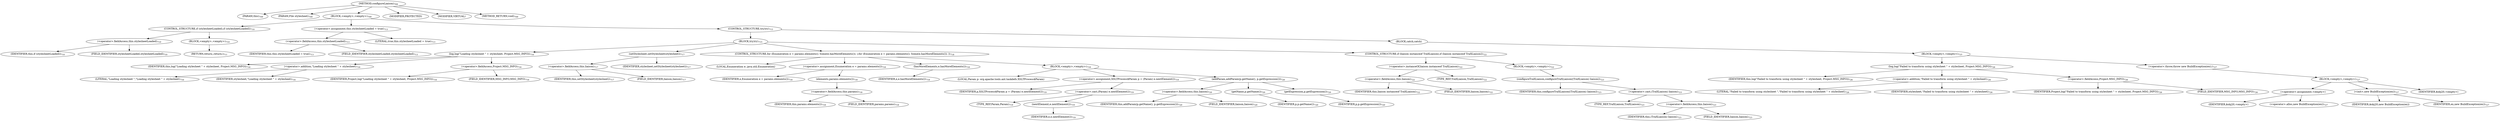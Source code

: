digraph "configureLiaison" {  
"1377" [label = <(METHOD,configureLiaison)<SUB>709</SUB>> ]
"109" [label = <(PARAM,this)<SUB>709</SUB>> ]
"1378" [label = <(PARAM,File stylesheet)<SUB>709</SUB>> ]
"1379" [label = <(BLOCK,&lt;empty&gt;,&lt;empty&gt;)<SUB>709</SUB>> ]
"1380" [label = <(CONTROL_STRUCTURE,if (stylesheetLoaded),if (stylesheetLoaded))<SUB>710</SUB>> ]
"1381" [label = <(&lt;operator&gt;.fieldAccess,this.stylesheetLoaded)<SUB>710</SUB>> ]
"1382" [label = <(IDENTIFIER,this,if (stylesheetLoaded))<SUB>710</SUB>> ]
"1383" [label = <(FIELD_IDENTIFIER,stylesheetLoaded,stylesheetLoaded)<SUB>710</SUB>> ]
"1384" [label = <(BLOCK,&lt;empty&gt;,&lt;empty&gt;)<SUB>710</SUB>> ]
"1385" [label = <(RETURN,return;,return;)<SUB>711</SUB>> ]
"1386" [label = <(&lt;operator&gt;.assignment,this.stylesheetLoaded = true)<SUB>713</SUB>> ]
"1387" [label = <(&lt;operator&gt;.fieldAccess,this.stylesheetLoaded)<SUB>713</SUB>> ]
"1388" [label = <(IDENTIFIER,this,this.stylesheetLoaded = true)<SUB>713</SUB>> ]
"1389" [label = <(FIELD_IDENTIFIER,stylesheetLoaded,stylesheetLoaded)<SUB>713</SUB>> ]
"1390" [label = <(LITERAL,true,this.stylesheetLoaded = true)<SUB>713</SUB>> ]
"1391" [label = <(CONTROL_STRUCTURE,try,try)<SUB>715</SUB>> ]
"1392" [label = <(BLOCK,try,try)<SUB>715</SUB>> ]
"1393" [label = <(log,log(&quot;Loading stylesheet &quot; + stylesheet, Project.MSG_INFO))<SUB>716</SUB>> ]
"108" [label = <(IDENTIFIER,this,log(&quot;Loading stylesheet &quot; + stylesheet, Project.MSG_INFO))<SUB>716</SUB>> ]
"1394" [label = <(&lt;operator&gt;.addition,&quot;Loading stylesheet &quot; + stylesheet)<SUB>716</SUB>> ]
"1395" [label = <(LITERAL,&quot;Loading stylesheet &quot;,&quot;Loading stylesheet &quot; + stylesheet)<SUB>716</SUB>> ]
"1396" [label = <(IDENTIFIER,stylesheet,&quot;Loading stylesheet &quot; + stylesheet)<SUB>716</SUB>> ]
"1397" [label = <(&lt;operator&gt;.fieldAccess,Project.MSG_INFO)<SUB>716</SUB>> ]
"1398" [label = <(IDENTIFIER,Project,log(&quot;Loading stylesheet &quot; + stylesheet, Project.MSG_INFO))<SUB>716</SUB>> ]
"1399" [label = <(FIELD_IDENTIFIER,MSG_INFO,MSG_INFO)<SUB>716</SUB>> ]
"1400" [label = <(setStylesheet,setStylesheet(stylesheet))<SUB>717</SUB>> ]
"1401" [label = <(&lt;operator&gt;.fieldAccess,this.liaison)<SUB>717</SUB>> ]
"1402" [label = <(IDENTIFIER,this,setStylesheet(stylesheet))<SUB>717</SUB>> ]
"1403" [label = <(FIELD_IDENTIFIER,liaison,liaison)<SUB>717</SUB>> ]
"1404" [label = <(IDENTIFIER,stylesheet,setStylesheet(stylesheet))<SUB>717</SUB>> ]
"1405" [label = <(CONTROL_STRUCTURE,for (Enumeration e = params.elements(); Some(e.hasMoreElements()); ),for (Enumeration e = params.elements(); Some(e.hasMoreElements()); ))<SUB>718</SUB>> ]
"1406" [label = <(LOCAL,Enumeration e: java.util.Enumeration)> ]
"1407" [label = <(&lt;operator&gt;.assignment,Enumeration e = params.elements())<SUB>718</SUB>> ]
"1408" [label = <(IDENTIFIER,e,Enumeration e = params.elements())<SUB>718</SUB>> ]
"1409" [label = <(elements,params.elements())<SUB>718</SUB>> ]
"1410" [label = <(&lt;operator&gt;.fieldAccess,this.params)<SUB>718</SUB>> ]
"1411" [label = <(IDENTIFIER,this,params.elements())<SUB>718</SUB>> ]
"1412" [label = <(FIELD_IDENTIFIER,params,params)<SUB>718</SUB>> ]
"1413" [label = <(hasMoreElements,e.hasMoreElements())<SUB>718</SUB>> ]
"1414" [label = <(IDENTIFIER,e,e.hasMoreElements())<SUB>718</SUB>> ]
"1415" [label = <(BLOCK,&lt;empty&gt;,&lt;empty&gt;)<SUB>718</SUB>> ]
"1416" [label = <(LOCAL,Param p: org.apache.tools.ant.taskdefs.XSLTProcess$Param)> ]
"1417" [label = <(&lt;operator&gt;.assignment,XSLTProcess$Param p = (Param) e.nextElement())<SUB>719</SUB>> ]
"1418" [label = <(IDENTIFIER,p,XSLTProcess$Param p = (Param) e.nextElement())<SUB>719</SUB>> ]
"1419" [label = <(&lt;operator&gt;.cast,(Param) e.nextElement())<SUB>719</SUB>> ]
"1420" [label = <(TYPE_REF,Param,Param)<SUB>719</SUB>> ]
"1421" [label = <(nextElement,e.nextElement())<SUB>719</SUB>> ]
"1422" [label = <(IDENTIFIER,e,e.nextElement())<SUB>719</SUB>> ]
"1423" [label = <(addParam,addParam(p.getName(), p.getExpression()))<SUB>720</SUB>> ]
"1424" [label = <(&lt;operator&gt;.fieldAccess,this.liaison)<SUB>720</SUB>> ]
"1425" [label = <(IDENTIFIER,this,addParam(p.getName(), p.getExpression()))<SUB>720</SUB>> ]
"1426" [label = <(FIELD_IDENTIFIER,liaison,liaison)<SUB>720</SUB>> ]
"1427" [label = <(getName,p.getName())<SUB>720</SUB>> ]
"1428" [label = <(IDENTIFIER,p,p.getName())<SUB>720</SUB>> ]
"1429" [label = <(getExpression,p.getExpression())<SUB>720</SUB>> ]
"1430" [label = <(IDENTIFIER,p,p.getExpression())<SUB>720</SUB>> ]
"1431" [label = <(CONTROL_STRUCTURE,if (liaison instanceof TraXLiaison),if (liaison instanceof TraXLiaison))<SUB>722</SUB>> ]
"1432" [label = <(&lt;operator&gt;.instanceOf,liaison instanceof TraXLiaison)<SUB>722</SUB>> ]
"1433" [label = <(&lt;operator&gt;.fieldAccess,this.liaison)<SUB>722</SUB>> ]
"1434" [label = <(IDENTIFIER,this,liaison instanceof TraXLiaison)<SUB>722</SUB>> ]
"1435" [label = <(FIELD_IDENTIFIER,liaison,liaison)<SUB>722</SUB>> ]
"1436" [label = <(TYPE_REF,TraXLiaison,TraXLiaison)<SUB>722</SUB>> ]
"1437" [label = <(BLOCK,&lt;empty&gt;,&lt;empty&gt;)<SUB>722</SUB>> ]
"1438" [label = <(configureTraXLiaison,configureTraXLiaison((TraXLiaison) liaison))<SUB>723</SUB>> ]
"110" [label = <(IDENTIFIER,this,configureTraXLiaison((TraXLiaison) liaison))<SUB>723</SUB>> ]
"1439" [label = <(&lt;operator&gt;.cast,(TraXLiaison) liaison)<SUB>723</SUB>> ]
"1440" [label = <(TYPE_REF,TraXLiaison,TraXLiaison)<SUB>723</SUB>> ]
"1441" [label = <(&lt;operator&gt;.fieldAccess,this.liaison)<SUB>723</SUB>> ]
"1442" [label = <(IDENTIFIER,this,(TraXLiaison) liaison)<SUB>723</SUB>> ]
"1443" [label = <(FIELD_IDENTIFIER,liaison,liaison)<SUB>723</SUB>> ]
"1444" [label = <(BLOCK,catch,catch)> ]
"1445" [label = <(BLOCK,&lt;empty&gt;,&lt;empty&gt;)<SUB>725</SUB>> ]
"1446" [label = <(log,log(&quot;Failed to transform using stylesheet &quot; + stylesheet, Project.MSG_INFO))<SUB>726</SUB>> ]
"111" [label = <(IDENTIFIER,this,log(&quot;Failed to transform using stylesheet &quot; + stylesheet, Project.MSG_INFO))<SUB>726</SUB>> ]
"1447" [label = <(&lt;operator&gt;.addition,&quot;Failed to transform using stylesheet &quot; + stylesheet)<SUB>726</SUB>> ]
"1448" [label = <(LITERAL,&quot;Failed to transform using stylesheet &quot;,&quot;Failed to transform using stylesheet &quot; + stylesheet)<SUB>726</SUB>> ]
"1449" [label = <(IDENTIFIER,stylesheet,&quot;Failed to transform using stylesheet &quot; + stylesheet)<SUB>726</SUB>> ]
"1450" [label = <(&lt;operator&gt;.fieldAccess,Project.MSG_INFO)<SUB>726</SUB>> ]
"1451" [label = <(IDENTIFIER,Project,log(&quot;Failed to transform using stylesheet &quot; + stylesheet, Project.MSG_INFO))<SUB>726</SUB>> ]
"1452" [label = <(FIELD_IDENTIFIER,MSG_INFO,MSG_INFO)<SUB>726</SUB>> ]
"1453" [label = <(&lt;operator&gt;.throw,throw new BuildException(ex);)<SUB>727</SUB>> ]
"1454" [label = <(BLOCK,&lt;empty&gt;,&lt;empty&gt;)<SUB>727</SUB>> ]
"1455" [label = <(&lt;operator&gt;.assignment,&lt;empty&gt;)> ]
"1456" [label = <(IDENTIFIER,$obj20,&lt;empty&gt;)> ]
"1457" [label = <(&lt;operator&gt;.alloc,new BuildException(ex))<SUB>727</SUB>> ]
"1458" [label = <(&lt;init&gt;,new BuildException(ex))<SUB>727</SUB>> ]
"1459" [label = <(IDENTIFIER,$obj20,new BuildException(ex))> ]
"1460" [label = <(IDENTIFIER,ex,new BuildException(ex))<SUB>727</SUB>> ]
"1461" [label = <(IDENTIFIER,$obj20,&lt;empty&gt;)> ]
"1462" [label = <(MODIFIER,PROTECTED)> ]
"1463" [label = <(MODIFIER,VIRTUAL)> ]
"1464" [label = <(METHOD_RETURN,void)<SUB>709</SUB>> ]
  "1377" -> "109" 
  "1377" -> "1378" 
  "1377" -> "1379" 
  "1377" -> "1462" 
  "1377" -> "1463" 
  "1377" -> "1464" 
  "1379" -> "1380" 
  "1379" -> "1386" 
  "1379" -> "1391" 
  "1380" -> "1381" 
  "1380" -> "1384" 
  "1381" -> "1382" 
  "1381" -> "1383" 
  "1384" -> "1385" 
  "1386" -> "1387" 
  "1386" -> "1390" 
  "1387" -> "1388" 
  "1387" -> "1389" 
  "1391" -> "1392" 
  "1391" -> "1444" 
  "1392" -> "1393" 
  "1392" -> "1400" 
  "1392" -> "1405" 
  "1392" -> "1431" 
  "1393" -> "108" 
  "1393" -> "1394" 
  "1393" -> "1397" 
  "1394" -> "1395" 
  "1394" -> "1396" 
  "1397" -> "1398" 
  "1397" -> "1399" 
  "1400" -> "1401" 
  "1400" -> "1404" 
  "1401" -> "1402" 
  "1401" -> "1403" 
  "1405" -> "1406" 
  "1405" -> "1407" 
  "1405" -> "1413" 
  "1405" -> "1415" 
  "1407" -> "1408" 
  "1407" -> "1409" 
  "1409" -> "1410" 
  "1410" -> "1411" 
  "1410" -> "1412" 
  "1413" -> "1414" 
  "1415" -> "1416" 
  "1415" -> "1417" 
  "1415" -> "1423" 
  "1417" -> "1418" 
  "1417" -> "1419" 
  "1419" -> "1420" 
  "1419" -> "1421" 
  "1421" -> "1422" 
  "1423" -> "1424" 
  "1423" -> "1427" 
  "1423" -> "1429" 
  "1424" -> "1425" 
  "1424" -> "1426" 
  "1427" -> "1428" 
  "1429" -> "1430" 
  "1431" -> "1432" 
  "1431" -> "1437" 
  "1432" -> "1433" 
  "1432" -> "1436" 
  "1433" -> "1434" 
  "1433" -> "1435" 
  "1437" -> "1438" 
  "1438" -> "110" 
  "1438" -> "1439" 
  "1439" -> "1440" 
  "1439" -> "1441" 
  "1441" -> "1442" 
  "1441" -> "1443" 
  "1444" -> "1445" 
  "1445" -> "1446" 
  "1445" -> "1453" 
  "1446" -> "111" 
  "1446" -> "1447" 
  "1446" -> "1450" 
  "1447" -> "1448" 
  "1447" -> "1449" 
  "1450" -> "1451" 
  "1450" -> "1452" 
  "1453" -> "1454" 
  "1454" -> "1455" 
  "1454" -> "1458" 
  "1454" -> "1461" 
  "1455" -> "1456" 
  "1455" -> "1457" 
  "1458" -> "1459" 
  "1458" -> "1460" 
}
